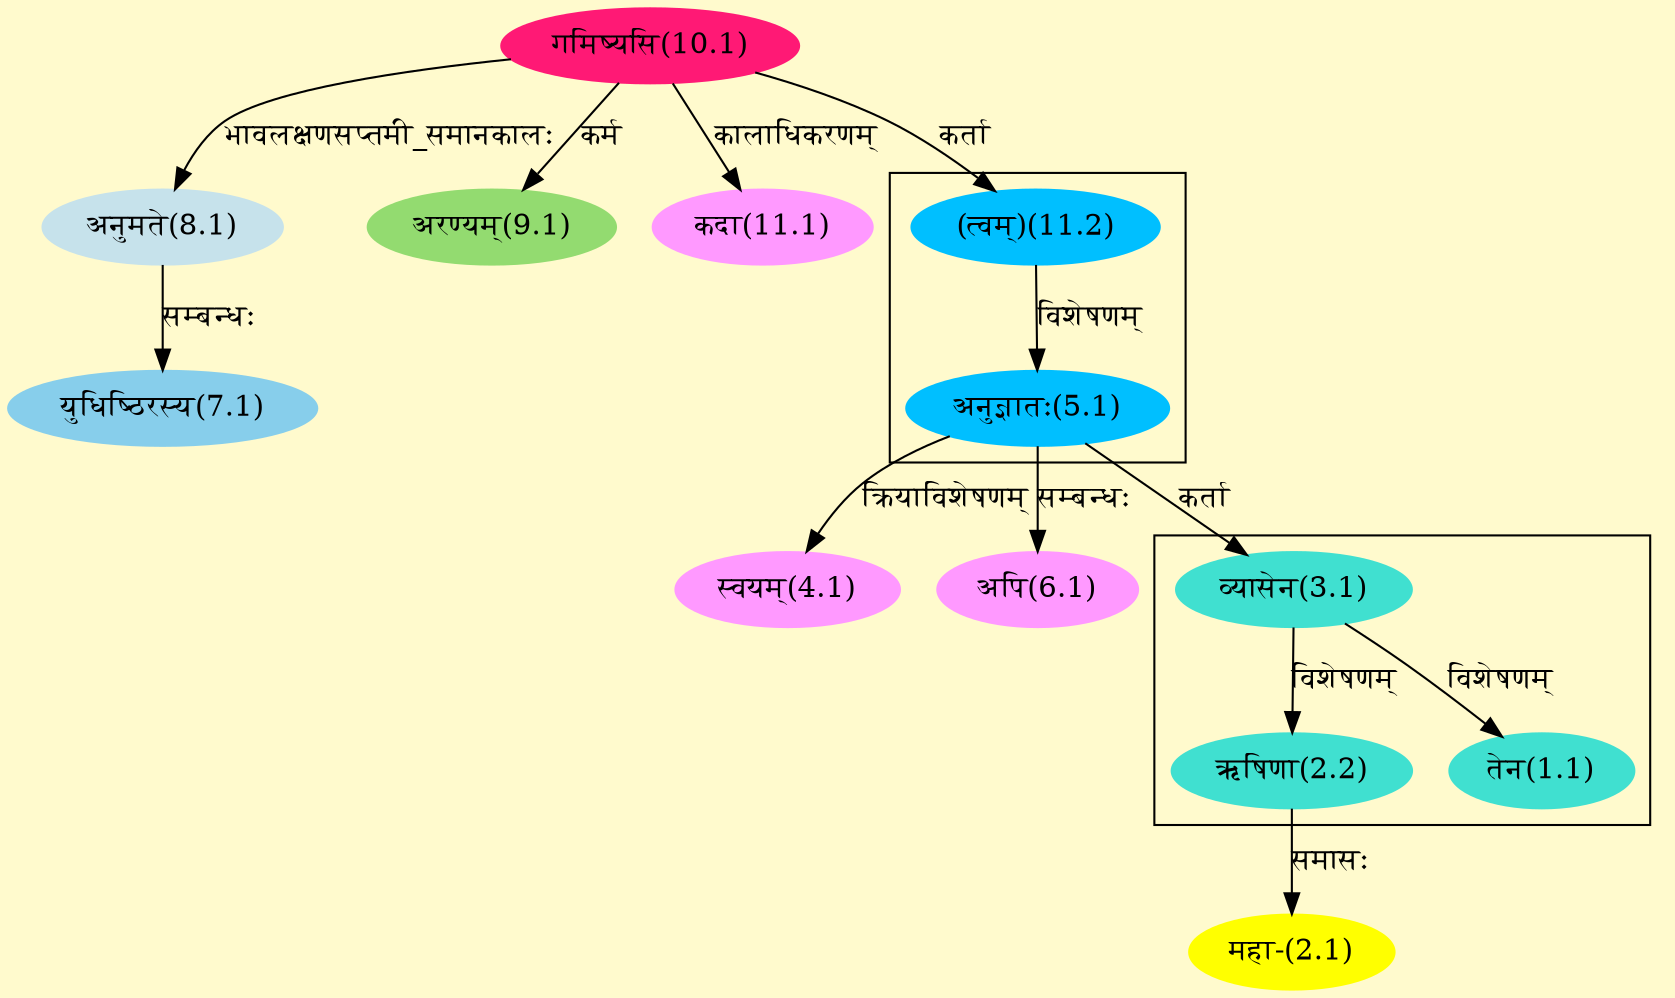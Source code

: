 digraph G{
rankdir=BT;
 compound=true;
 bgcolor="lemonchiffon1";

subgraph cluster_1{
Node1_1 [style=filled, color="#40E0D0" label = "तेन(1.1)"]
Node3_1 [style=filled, color="#40E0D0" label = "व्यासेन(3.1)"]
Node2_2 [style=filled, color="#40E0D0" label = "ऋषिणा(2.2)"]

}

subgraph cluster_2{
Node5_1 [style=filled, color="#00BFFF" label = "अनुज्ञातः(5.1)"]
Node11_2 [style=filled, color="#00BFFF" label = "(त्वम्)(11.2)"]

}
Node2_1 [style=filled, color="#FFFF00" label = "महा-(2.1)"]
Node2_2 [style=filled, color="#40E0D0" label = "ऋषिणा(2.2)"]
Node3_1 [style=filled, color="#40E0D0" label = "व्यासेन(3.1)"]
Node5_1 [style=filled, color="#00BFFF" label = "अनुज्ञातः(5.1)"]
Node4_1 [style=filled, color="#FF99FF" label = "स्वयम्(4.1)"]
Node6_1 [style=filled, color="#FF99FF" label = "अपि(6.1)"]
Node7_1 [style=filled, color="#87CEEB" label = "युधिष्ठिरस्य(7.1)"]
Node8_1 [style=filled, color="#C6E2EB" label = "अनुमते(8.1)"]
Node10_1 [style=filled, color="#FF1975" label = "गमिष्यसि(10.1)"]
Node9_1 [style=filled, color="#93DB70" label = "अरण्यम्(9.1)"]
Node11_2 [style=filled, color="#00BFFF" label = "(त्वम्)(11.2)"]
Node11_1 [style=filled, color="#FF99FF" label = "कदा(11.1)"]
/* Start of Relations section */

Node1_1 -> Node3_1 [  label="विशेषणम्"  dir="back" ]
Node2_1 -> Node2_2 [  label="समासः"  dir="back" ]
Node2_2 -> Node3_1 [  label="विशेषणम्"  dir="back" ]
Node3_1 -> Node5_1 [  label="कर्ता"  dir="back" ]
Node4_1 -> Node5_1 [  label="क्रियाविशेषणम्"  dir="back" ]
Node5_1 -> Node11_2 [  label="विशेषणम्"  dir="back" ]
Node6_1 -> Node5_1 [  label="सम्बन्धः"  dir="back" ]
Node7_1 -> Node8_1 [  label="सम्बन्धः"  dir="back" ]
Node8_1 -> Node10_1 [  label="भावलक्षणसप्तमी_समानकालः"  dir="back" ]
Node9_1 -> Node10_1 [  label="कर्म"  dir="back" ]
Node11_1 -> Node10_1 [  label="कालाधिकरणम्"  dir="back" ]
Node11_2 -> Node10_1 [  label="कर्ता"  dir="back" ]
}
